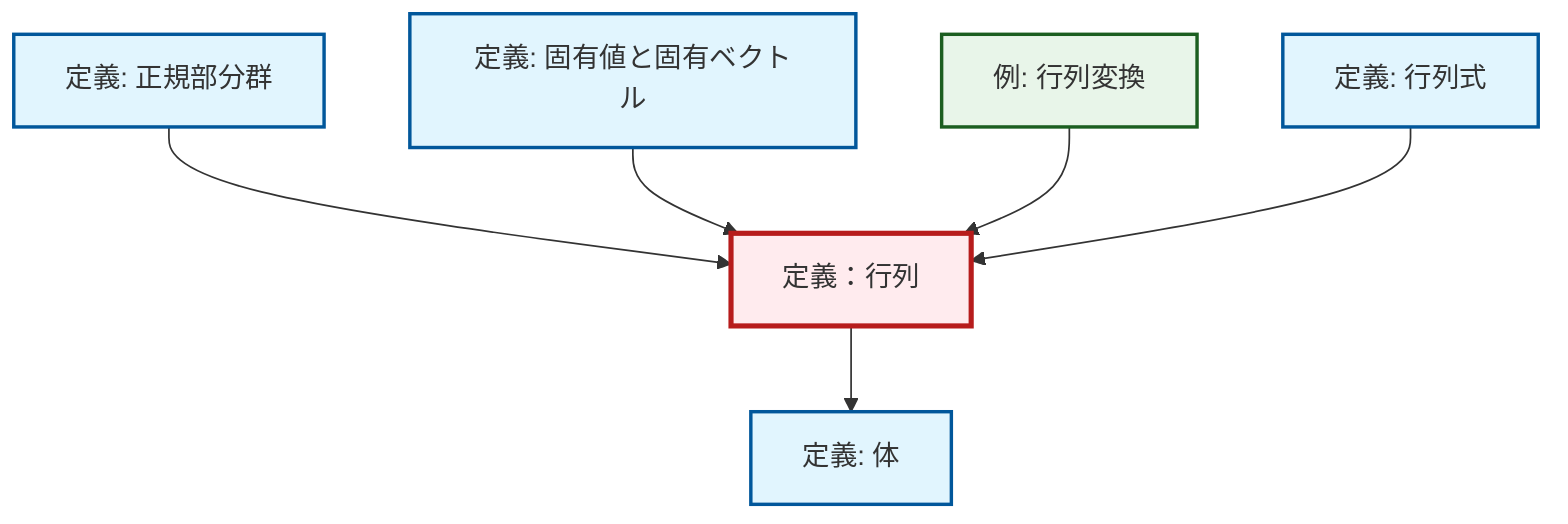 graph TD
    classDef definition fill:#e1f5fe,stroke:#01579b,stroke-width:2px
    classDef theorem fill:#f3e5f5,stroke:#4a148c,stroke-width:2px
    classDef axiom fill:#fff3e0,stroke:#e65100,stroke-width:2px
    classDef example fill:#e8f5e9,stroke:#1b5e20,stroke-width:2px
    classDef current fill:#ffebee,stroke:#b71c1c,stroke-width:3px
    def-normal-subgroup["定義: 正規部分群"]:::definition
    def-field["定義: 体"]:::definition
    def-eigenvalue-eigenvector["定義: 固有値と固有ベクトル"]:::definition
    def-matrix["定義：行列"]:::definition
    def-determinant["定義: 行列式"]:::definition
    ex-matrix-transformation["例: 行列変換"]:::example
    def-normal-subgroup --> def-matrix
    def-eigenvalue-eigenvector --> def-matrix
    ex-matrix-transformation --> def-matrix
    def-matrix --> def-field
    def-determinant --> def-matrix
    class def-matrix current